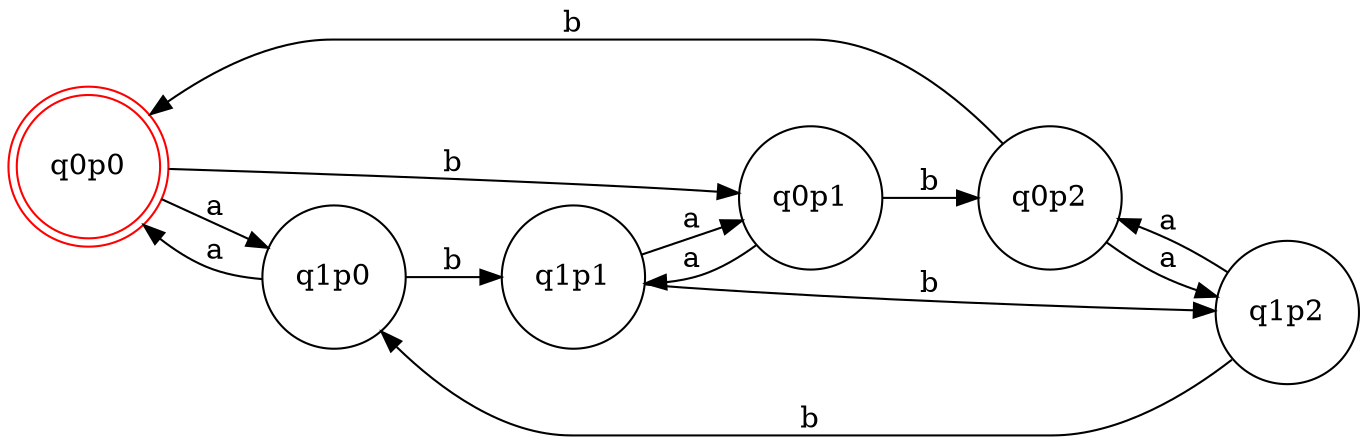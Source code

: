 digraph G2{
  rankdir=LR;
  node [shape = doublecircle] q0p0;
  node [shape = circle];
  q0p0 [color = green];
  q0p0 [color = red];
  q0p0 -> q1p0 [label = "a"];
  q0p0 -> q0p1 [label = "b"];
  q0p1 -> q1p1 [label = "a"];
  q0p1 -> q0p2 [label = "b"];
  q0p2 -> q1p2 [label = "a"];
  q0p2 -> q0p0 [label = "b"];
  q1p0 -> q0p0 [label = "a"];
  q1p0 -> q1p1 [label = "b"];
  q1p1 -> q0p1 [label = "a"];
  q1p1 -> q1p2 [label = "b"];
  q1p2 -> q0p2 [label = "a"];
  q1p2 -> q1p0 [label = "b"];
}